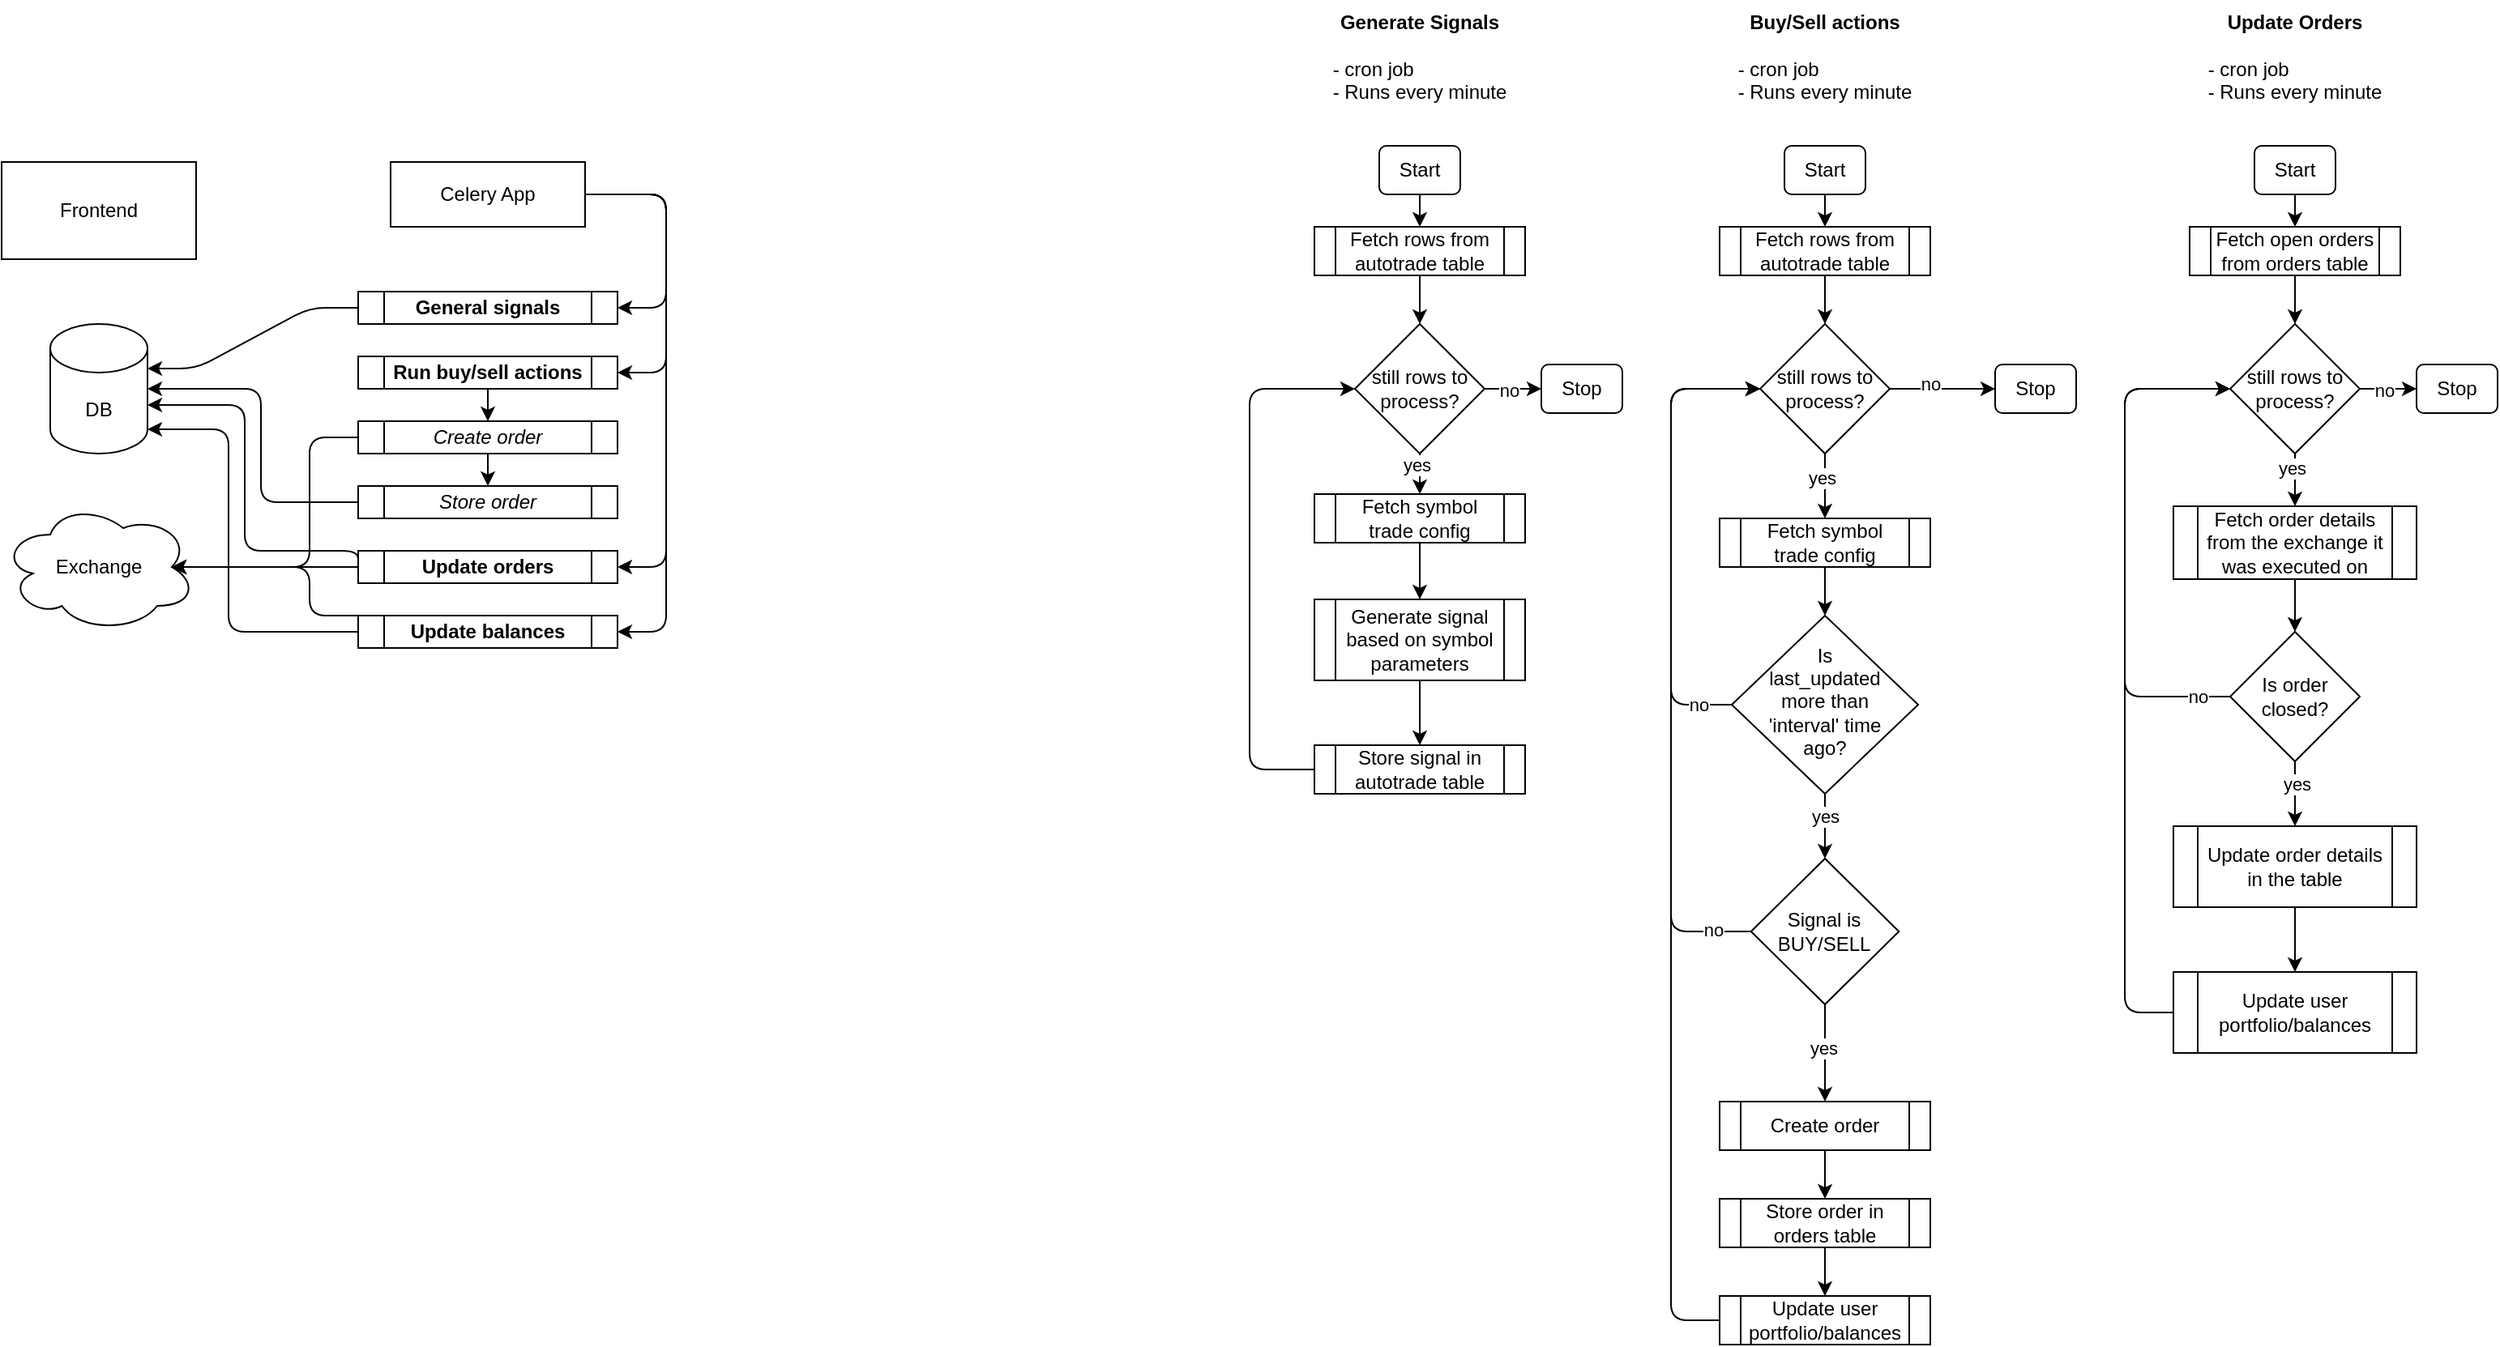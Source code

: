 <mxfile>
    <diagram id="NxhEON_cWzVBNtkijqLX" name="Page-1">
        <mxGraphModel dx="1626" dy="614" grid="1" gridSize="10" guides="1" tooltips="1" connect="1" arrows="1" fold="1" page="1" pageScale="1" pageWidth="827" pageHeight="1169" math="0" shadow="0">
            <root>
                <mxCell id="0"/>
                <mxCell id="1" parent="0"/>
                <mxCell id="4" value="Frontend" style="rounded=0;whiteSpace=wrap;html=1;" vertex="1" parent="1">
                    <mxGeometry x="100" y="110" width="120" height="60" as="geometry"/>
                </mxCell>
                <mxCell id="5" value="DB" style="shape=cylinder3;whiteSpace=wrap;html=1;boundedLbl=1;backgroundOutline=1;size=15;" vertex="1" parent="1">
                    <mxGeometry x="130" y="210" width="60" height="80" as="geometry"/>
                </mxCell>
                <mxCell id="17" style="edgeStyle=orthogonalEdgeStyle;html=1;exitX=1;exitY=0.5;exitDx=0;exitDy=0;entryX=1;entryY=0.5;entryDx=0;entryDy=0;" edge="1" parent="1" source="6" target="13">
                    <mxGeometry relative="1" as="geometry">
                        <Array as="points">
                            <mxPoint x="510" y="130"/>
                            <mxPoint x="510" y="200"/>
                        </Array>
                    </mxGeometry>
                </mxCell>
                <mxCell id="18" style="edgeStyle=orthogonalEdgeStyle;html=1;exitX=1;exitY=0.5;exitDx=0;exitDy=0;entryX=1;entryY=0.5;entryDx=0;entryDy=0;" edge="1" parent="1" source="6" target="14">
                    <mxGeometry relative="1" as="geometry">
                        <Array as="points">
                            <mxPoint x="510" y="130"/>
                            <mxPoint x="510" y="240"/>
                        </Array>
                    </mxGeometry>
                </mxCell>
                <mxCell id="29" style="edgeStyle=orthogonalEdgeStyle;html=1;exitX=1;exitY=0.5;exitDx=0;exitDy=0;entryX=1;entryY=0.5;entryDx=0;entryDy=0;" edge="1" parent="1" source="6" target="28">
                    <mxGeometry relative="1" as="geometry">
                        <Array as="points">
                            <mxPoint x="510" y="130"/>
                            <mxPoint x="510" y="360"/>
                        </Array>
                    </mxGeometry>
                </mxCell>
                <mxCell id="148" style="edgeStyle=orthogonalEdgeStyle;html=1;exitX=1;exitY=0.5;exitDx=0;exitDy=0;entryX=1;entryY=0.5;entryDx=0;entryDy=0;" edge="1" parent="1" source="6" target="147">
                    <mxGeometry relative="1" as="geometry">
                        <Array as="points">
                            <mxPoint x="510" y="130"/>
                            <mxPoint x="510" y="400"/>
                        </Array>
                    </mxGeometry>
                </mxCell>
                <mxCell id="6" value="Celery App" style="rounded=0;whiteSpace=wrap;html=1;" vertex="1" parent="1">
                    <mxGeometry x="340" y="110" width="120" height="40" as="geometry"/>
                </mxCell>
                <mxCell id="15" style="edgeStyle=entityRelationEdgeStyle;html=1;exitX=0;exitY=0.5;exitDx=0;exitDy=0;entryX=1;entryY=0;entryDx=0;entryDy=27.5;entryPerimeter=0;" edge="1" parent="1" source="13" target="5">
                    <mxGeometry relative="1" as="geometry"/>
                </mxCell>
                <mxCell id="13" value="General signals" style="shape=process;whiteSpace=wrap;html=1;backgroundOutline=1;fontStyle=1" vertex="1" parent="1">
                    <mxGeometry x="320" y="190" width="160" height="20" as="geometry"/>
                </mxCell>
                <mxCell id="21" style="edgeStyle=orthogonalEdgeStyle;html=1;exitX=0.5;exitY=1;exitDx=0;exitDy=0;entryX=0.5;entryY=0;entryDx=0;entryDy=0;" edge="1" parent="1" source="14" target="19">
                    <mxGeometry relative="1" as="geometry"/>
                </mxCell>
                <mxCell id="14" value="Run buy/sell actions" style="shape=process;whiteSpace=wrap;html=1;backgroundOutline=1;fontStyle=1" vertex="1" parent="1">
                    <mxGeometry x="320" y="230" width="160" height="20" as="geometry"/>
                </mxCell>
                <mxCell id="25" style="edgeStyle=orthogonalEdgeStyle;html=1;exitX=0;exitY=0.5;exitDx=0;exitDy=0;entryX=0.875;entryY=0.5;entryDx=0;entryDy=0;entryPerimeter=0;" edge="1" parent="1" source="19" target="24">
                    <mxGeometry relative="1" as="geometry">
                        <Array as="points">
                            <mxPoint x="290" y="280"/>
                            <mxPoint x="290" y="360"/>
                        </Array>
                    </mxGeometry>
                </mxCell>
                <mxCell id="26" style="edgeStyle=orthogonalEdgeStyle;html=1;exitX=0.5;exitY=1;exitDx=0;exitDy=0;entryX=0.5;entryY=0;entryDx=0;entryDy=0;" edge="1" parent="1" source="19" target="22">
                    <mxGeometry relative="1" as="geometry"/>
                </mxCell>
                <mxCell id="19" value="Create order" style="shape=process;whiteSpace=wrap;html=1;backgroundOutline=1;fontStyle=2" vertex="1" parent="1">
                    <mxGeometry x="320" y="270" width="160" height="20" as="geometry"/>
                </mxCell>
                <mxCell id="27" style="edgeStyle=orthogonalEdgeStyle;html=1;exitX=0;exitY=0.5;exitDx=0;exitDy=0;entryX=1;entryY=0.5;entryDx=0;entryDy=0;entryPerimeter=0;" edge="1" parent="1" source="22" target="5">
                    <mxGeometry relative="1" as="geometry">
                        <Array as="points">
                            <mxPoint x="260" y="320"/>
                            <mxPoint x="260" y="250"/>
                        </Array>
                    </mxGeometry>
                </mxCell>
                <mxCell id="22" value="Store order" style="shape=process;whiteSpace=wrap;html=1;backgroundOutline=1;fontStyle=2" vertex="1" parent="1">
                    <mxGeometry x="320" y="310" width="160" height="20" as="geometry"/>
                </mxCell>
                <mxCell id="24" value="Exchange" style="ellipse;shape=cloud;whiteSpace=wrap;html=1;" vertex="1" parent="1">
                    <mxGeometry x="100" y="320" width="120" height="80" as="geometry"/>
                </mxCell>
                <mxCell id="30" style="edgeStyle=orthogonalEdgeStyle;html=1;exitX=0;exitY=0.5;exitDx=0;exitDy=0;entryX=0.875;entryY=0.5;entryDx=0;entryDy=0;entryPerimeter=0;" edge="1" parent="1" source="28" target="24">
                    <mxGeometry relative="1" as="geometry"/>
                </mxCell>
                <mxCell id="31" style="edgeStyle=orthogonalEdgeStyle;html=1;exitX=0;exitY=0.5;exitDx=0;exitDy=0;" edge="1" parent="1" source="28">
                    <mxGeometry relative="1" as="geometry">
                        <mxPoint x="190" y="260" as="targetPoint"/>
                        <Array as="points">
                            <mxPoint x="320" y="350"/>
                            <mxPoint x="250" y="350"/>
                            <mxPoint x="250" y="260"/>
                            <mxPoint x="190" y="260"/>
                        </Array>
                    </mxGeometry>
                </mxCell>
                <mxCell id="28" value="Update orders" style="shape=process;whiteSpace=wrap;html=1;backgroundOutline=1;fontStyle=1" vertex="1" parent="1">
                    <mxGeometry x="320" y="350" width="160" height="20" as="geometry"/>
                </mxCell>
                <mxCell id="44" style="edgeStyle=orthogonalEdgeStyle;html=1;exitX=0.5;exitY=1;exitDx=0;exitDy=0;entryX=0.5;entryY=0;entryDx=0;entryDy=0;" edge="1" parent="1" source="53" target="41">
                    <mxGeometry relative="1" as="geometry">
                        <mxPoint x="975" y="130" as="sourcePoint"/>
                    </mxGeometry>
                </mxCell>
                <mxCell id="36" value="&lt;b&gt;Generate Signals&lt;/b&gt;&lt;br&gt;&lt;div style=&quot;text-align: left;&quot;&gt;&lt;br&gt;&lt;/div&gt;&lt;div style=&quot;text-align: left;&quot;&gt;- cron job&lt;/div&gt;- Runs every minute" style="text;html=1;strokeColor=none;fillColor=none;align=center;verticalAlign=middle;whiteSpace=wrap;rounded=0;" vertex="1" parent="1">
                    <mxGeometry x="915" y="10" width="120" height="70" as="geometry"/>
                </mxCell>
                <mxCell id="43" style="edgeStyle=orthogonalEdgeStyle;html=1;exitX=0.5;exitY=1;exitDx=0;exitDy=0;entryX=0.5;entryY=0;entryDx=0;entryDy=0;" edge="1" parent="1" source="41" target="42">
                    <mxGeometry relative="1" as="geometry"/>
                </mxCell>
                <mxCell id="41" value="Fetch rows from autotrade table" style="shape=process;whiteSpace=wrap;html=1;backgroundOutline=1;" vertex="1" parent="1">
                    <mxGeometry x="910" y="150" width="130" height="30" as="geometry"/>
                </mxCell>
                <mxCell id="46" style="edgeStyle=orthogonalEdgeStyle;html=1;exitX=0.5;exitY=1;exitDx=0;exitDy=0;entryX=0.5;entryY=0;entryDx=0;entryDy=0;" edge="1" parent="1" source="42" target="45">
                    <mxGeometry relative="1" as="geometry"/>
                </mxCell>
                <mxCell id="86" value="yes" style="edgeLabel;html=1;align=center;verticalAlign=middle;resizable=0;points=[];" vertex="1" connectable="0" parent="46">
                    <mxGeometry x="-0.44" y="-2" relative="1" as="geometry">
                        <mxPoint as="offset"/>
                    </mxGeometry>
                </mxCell>
                <mxCell id="49" style="edgeStyle=orthogonalEdgeStyle;html=1;exitX=1;exitY=0.5;exitDx=0;exitDy=0;entryX=0;entryY=0.5;entryDx=0;entryDy=0;" edge="1" parent="1" source="42" target="51">
                    <mxGeometry relative="1" as="geometry">
                        <mxPoint x="1080" y="250" as="targetPoint"/>
                    </mxGeometry>
                </mxCell>
                <mxCell id="85" value="no" style="edgeLabel;html=1;align=center;verticalAlign=middle;resizable=0;points=[];" vertex="1" connectable="0" parent="49">
                    <mxGeometry x="-0.143" y="-1" relative="1" as="geometry">
                        <mxPoint as="offset"/>
                    </mxGeometry>
                </mxCell>
                <mxCell id="42" value="still rows to process?" style="rhombus;whiteSpace=wrap;html=1;" vertex="1" parent="1">
                    <mxGeometry x="935" y="210" width="80" height="80" as="geometry"/>
                </mxCell>
                <mxCell id="48" style="edgeStyle=orthogonalEdgeStyle;html=1;exitX=0.5;exitY=1;exitDx=0;exitDy=0;entryX=0.5;entryY=0;entryDx=0;entryDy=0;" edge="1" parent="1" source="45" target="47">
                    <mxGeometry relative="1" as="geometry"/>
                </mxCell>
                <mxCell id="45" value="Fetch symbol trade config" style="shape=process;whiteSpace=wrap;html=1;backgroundOutline=1;" vertex="1" parent="1">
                    <mxGeometry x="910" y="315" width="130" height="30" as="geometry"/>
                </mxCell>
                <mxCell id="56" style="edgeStyle=orthogonalEdgeStyle;html=1;exitX=0.5;exitY=1;exitDx=0;exitDy=0;entryX=0.5;entryY=0;entryDx=0;entryDy=0;" edge="1" parent="1" source="47" target="55">
                    <mxGeometry relative="1" as="geometry"/>
                </mxCell>
                <mxCell id="47" value="Generate signal based on symbol parameters" style="shape=process;whiteSpace=wrap;html=1;backgroundOutline=1;" vertex="1" parent="1">
                    <mxGeometry x="910" y="380" width="130" height="50" as="geometry"/>
                </mxCell>
                <mxCell id="51" value="Stop" style="rounded=1;whiteSpace=wrap;html=1;" vertex="1" parent="1">
                    <mxGeometry x="1050" y="235" width="50" height="30" as="geometry"/>
                </mxCell>
                <mxCell id="53" value="Start" style="rounded=1;whiteSpace=wrap;html=1;" vertex="1" parent="1">
                    <mxGeometry x="950" y="100" width="50" height="30" as="geometry"/>
                </mxCell>
                <mxCell id="57" style="edgeStyle=orthogonalEdgeStyle;html=1;exitX=0;exitY=0.5;exitDx=0;exitDy=0;entryX=0;entryY=0.5;entryDx=0;entryDy=0;" edge="1" parent="1" source="55" target="42">
                    <mxGeometry relative="1" as="geometry">
                        <Array as="points">
                            <mxPoint x="870" y="485"/>
                            <mxPoint x="870" y="250"/>
                        </Array>
                    </mxGeometry>
                </mxCell>
                <mxCell id="55" value="Store signal in autotrade table" style="shape=process;whiteSpace=wrap;html=1;backgroundOutline=1;" vertex="1" parent="1">
                    <mxGeometry x="910" y="470" width="130" height="30" as="geometry"/>
                </mxCell>
                <mxCell id="58" style="edgeStyle=orthogonalEdgeStyle;html=1;exitX=0.5;exitY=1;exitDx=0;exitDy=0;entryX=0.5;entryY=0;entryDx=0;entryDy=0;" edge="1" parent="1" source="70" target="61">
                    <mxGeometry relative="1" as="geometry">
                        <mxPoint x="1225" y="130" as="sourcePoint"/>
                    </mxGeometry>
                </mxCell>
                <mxCell id="59" value="&lt;b&gt;Buy/Sell actions&lt;/b&gt;&lt;br&gt;&lt;div style=&quot;text-align: left;&quot;&gt;&lt;br&gt;&lt;/div&gt;&lt;div style=&quot;text-align: left;&quot;&gt;- cron job&lt;/div&gt;- Runs every minute" style="text;html=1;strokeColor=none;fillColor=none;align=center;verticalAlign=middle;whiteSpace=wrap;rounded=0;" vertex="1" parent="1">
                    <mxGeometry x="1165" y="10" width="120" height="70" as="geometry"/>
                </mxCell>
                <mxCell id="60" style="edgeStyle=orthogonalEdgeStyle;html=1;exitX=0.5;exitY=1;exitDx=0;exitDy=0;entryX=0.5;entryY=0;entryDx=0;entryDy=0;" edge="1" parent="1" source="61" target="64">
                    <mxGeometry relative="1" as="geometry"/>
                </mxCell>
                <mxCell id="61" value="Fetch rows from autotrade table" style="shape=process;whiteSpace=wrap;html=1;backgroundOutline=1;" vertex="1" parent="1">
                    <mxGeometry x="1160" y="150" width="130" height="30" as="geometry"/>
                </mxCell>
                <mxCell id="62" style="edgeStyle=orthogonalEdgeStyle;html=1;exitX=0.5;exitY=1;exitDx=0;exitDy=0;entryX=0.5;entryY=0;entryDx=0;entryDy=0;" edge="1" parent="1" source="64" target="66">
                    <mxGeometry relative="1" as="geometry"/>
                </mxCell>
                <mxCell id="78" value="yes" style="edgeLabel;html=1;align=center;verticalAlign=middle;resizable=0;points=[];" vertex="1" connectable="0" parent="62">
                    <mxGeometry x="-0.267" y="-2" relative="1" as="geometry">
                        <mxPoint as="offset"/>
                    </mxGeometry>
                </mxCell>
                <mxCell id="63" style="edgeStyle=orthogonalEdgeStyle;html=1;exitX=1;exitY=0.5;exitDx=0;exitDy=0;entryX=0;entryY=0.5;entryDx=0;entryDy=0;" edge="1" parent="1" source="64" target="69">
                    <mxGeometry relative="1" as="geometry">
                        <mxPoint x="1330" y="250" as="targetPoint"/>
                    </mxGeometry>
                </mxCell>
                <mxCell id="77" value="no" style="edgeLabel;html=1;align=center;verticalAlign=middle;resizable=0;points=[];" vertex="1" connectable="0" parent="63">
                    <mxGeometry x="-0.244" y="3" relative="1" as="geometry">
                        <mxPoint as="offset"/>
                    </mxGeometry>
                </mxCell>
                <mxCell id="64" value="still rows to process?" style="rhombus;whiteSpace=wrap;html=1;" vertex="1" parent="1">
                    <mxGeometry x="1185" y="210" width="80" height="80" as="geometry"/>
                </mxCell>
                <mxCell id="65" style="edgeStyle=orthogonalEdgeStyle;html=1;entryX=0.5;entryY=0;entryDx=0;entryDy=0;exitX=0.5;exitY=1;exitDx=0;exitDy=0;" edge="1" parent="1" source="66" target="73">
                    <mxGeometry relative="1" as="geometry">
                        <mxPoint x="1225" y="370" as="sourcePoint"/>
                        <mxPoint x="1225" y="400" as="targetPoint"/>
                    </mxGeometry>
                </mxCell>
                <mxCell id="66" value="Fetch symbol trade config" style="shape=process;whiteSpace=wrap;html=1;backgroundOutline=1;" vertex="1" parent="1">
                    <mxGeometry x="1160" y="330" width="130" height="30" as="geometry"/>
                </mxCell>
                <mxCell id="69" value="Stop" style="rounded=1;whiteSpace=wrap;html=1;" vertex="1" parent="1">
                    <mxGeometry x="1330" y="235" width="50" height="30" as="geometry"/>
                </mxCell>
                <mxCell id="70" value="Start" style="rounded=1;whiteSpace=wrap;html=1;" vertex="1" parent="1">
                    <mxGeometry x="1200" y="100" width="50" height="30" as="geometry"/>
                </mxCell>
                <mxCell id="83" style="edgeStyle=orthogonalEdgeStyle;html=1;exitX=0.5;exitY=1;exitDx=0;exitDy=0;entryX=0.5;entryY=0;entryDx=0;entryDy=0;" edge="1" parent="1" source="73" target="79">
                    <mxGeometry relative="1" as="geometry"/>
                </mxCell>
                <mxCell id="84" value="yes" style="edgeLabel;html=1;align=center;verticalAlign=middle;resizable=0;points=[];" vertex="1" connectable="0" parent="83">
                    <mxGeometry x="-0.3" relative="1" as="geometry">
                        <mxPoint as="offset"/>
                    </mxGeometry>
                </mxCell>
                <mxCell id="102" style="edgeStyle=orthogonalEdgeStyle;html=1;exitX=0;exitY=0.5;exitDx=0;exitDy=0;entryX=0;entryY=0.5;entryDx=0;entryDy=0;" edge="1" parent="1" source="73" target="64">
                    <mxGeometry relative="1" as="geometry">
                        <Array as="points">
                            <mxPoint x="1130" y="445"/>
                            <mxPoint x="1130" y="250"/>
                        </Array>
                    </mxGeometry>
                </mxCell>
                <mxCell id="146" value="no" style="edgeLabel;html=1;align=center;verticalAlign=middle;resizable=0;points=[];" vertex="1" connectable="0" parent="102">
                    <mxGeometry x="-0.857" relative="1" as="geometry">
                        <mxPoint as="offset"/>
                    </mxGeometry>
                </mxCell>
                <mxCell id="73" value="" style="rhombus;whiteSpace=wrap;html=1;" vertex="1" parent="1">
                    <mxGeometry x="1167.5" y="390" width="115" height="110" as="geometry"/>
                </mxCell>
                <mxCell id="74" value="Is&lt;br&gt;last_updated&lt;br&gt;more than 'interval' time ago?" style="text;html=1;strokeColor=none;fillColor=none;align=center;verticalAlign=middle;whiteSpace=wrap;rounded=0;" vertex="1" parent="1">
                    <mxGeometry x="1185" y="420" width="80" height="45" as="geometry"/>
                </mxCell>
                <mxCell id="138" style="edgeStyle=orthogonalEdgeStyle;html=1;exitX=0;exitY=0.5;exitDx=0;exitDy=0;entryX=0;entryY=0.5;entryDx=0;entryDy=0;" edge="1" parent="1" source="79" target="64">
                    <mxGeometry relative="1" as="geometry">
                        <Array as="points">
                            <mxPoint x="1130" y="585"/>
                            <mxPoint x="1130" y="250"/>
                        </Array>
                    </mxGeometry>
                </mxCell>
                <mxCell id="139" value="no" style="edgeLabel;html=1;align=center;verticalAlign=middle;resizable=0;points=[];" vertex="1" connectable="0" parent="138">
                    <mxGeometry x="-0.894" y="-1" relative="1" as="geometry">
                        <mxPoint as="offset"/>
                    </mxGeometry>
                </mxCell>
                <mxCell id="140" style="edgeStyle=orthogonalEdgeStyle;html=1;exitX=0.5;exitY=1;exitDx=0;exitDy=0;entryX=0.5;entryY=0;entryDx=0;entryDy=0;" edge="1" parent="1" source="79" target="89">
                    <mxGeometry relative="1" as="geometry"/>
                </mxCell>
                <mxCell id="141" value="yes" style="edgeLabel;html=1;align=center;verticalAlign=middle;resizable=0;points=[];" vertex="1" connectable="0" parent="140">
                    <mxGeometry x="-0.1" y="3" relative="1" as="geometry">
                        <mxPoint x="-4" as="offset"/>
                    </mxGeometry>
                </mxCell>
                <mxCell id="79" value="Signal is BUY/SELL" style="rhombus;whiteSpace=wrap;html=1;" vertex="1" parent="1">
                    <mxGeometry x="1179.38" y="540" width="91.25" height="90" as="geometry"/>
                </mxCell>
                <mxCell id="143" style="edgeStyle=orthogonalEdgeStyle;html=1;exitX=0.5;exitY=1;exitDx=0;exitDy=0;entryX=0.5;entryY=0;entryDx=0;entryDy=0;" edge="1" parent="1" source="89" target="137">
                    <mxGeometry relative="1" as="geometry"/>
                </mxCell>
                <mxCell id="89" value="Create order" style="shape=process;whiteSpace=wrap;html=1;backgroundOutline=1;" vertex="1" parent="1">
                    <mxGeometry x="1160.01" y="690" width="130" height="30" as="geometry"/>
                </mxCell>
                <mxCell id="109" style="edgeStyle=orthogonalEdgeStyle;html=1;exitX=0.5;exitY=1;exitDx=0;exitDy=0;entryX=0.5;entryY=0;entryDx=0;entryDy=0;" edge="1" parent="1" source="123" target="112">
                    <mxGeometry relative="1" as="geometry">
                        <mxPoint x="1515" y="130" as="sourcePoint"/>
                    </mxGeometry>
                </mxCell>
                <mxCell id="110" value="&lt;b&gt;Update Orders&lt;/b&gt;&lt;br&gt;&lt;div style=&quot;text-align: left;&quot;&gt;&lt;br&gt;&lt;/div&gt;&lt;div style=&quot;text-align: left;&quot;&gt;- cron job&lt;/div&gt;- Runs every minute" style="text;html=1;strokeColor=none;fillColor=none;align=center;verticalAlign=middle;whiteSpace=wrap;rounded=0;" vertex="1" parent="1">
                    <mxGeometry x="1455" y="10" width="120" height="70" as="geometry"/>
                </mxCell>
                <mxCell id="111" style="edgeStyle=orthogonalEdgeStyle;html=1;exitX=0.5;exitY=1;exitDx=0;exitDy=0;entryX=0.5;entryY=0;entryDx=0;entryDy=0;" edge="1" parent="1" source="112" target="117">
                    <mxGeometry relative="1" as="geometry"/>
                </mxCell>
                <mxCell id="112" value="Fetch open orders from orders table" style="shape=process;whiteSpace=wrap;html=1;backgroundOutline=1;" vertex="1" parent="1">
                    <mxGeometry x="1450" y="150" width="130" height="30" as="geometry"/>
                </mxCell>
                <mxCell id="113" style="edgeStyle=orthogonalEdgeStyle;html=1;exitX=0.5;exitY=1;exitDx=0;exitDy=0;entryX=0.5;entryY=0;entryDx=0;entryDy=0;" edge="1" parent="1" source="117" target="119">
                    <mxGeometry relative="1" as="geometry"/>
                </mxCell>
                <mxCell id="114" value="yes" style="edgeLabel;html=1;align=center;verticalAlign=middle;resizable=0;points=[];" vertex="1" connectable="0" parent="113">
                    <mxGeometry x="-0.44" y="-2" relative="1" as="geometry">
                        <mxPoint as="offset"/>
                    </mxGeometry>
                </mxCell>
                <mxCell id="115" style="edgeStyle=orthogonalEdgeStyle;html=1;exitX=1;exitY=0.5;exitDx=0;exitDy=0;entryX=0;entryY=0.5;entryDx=0;entryDy=0;" edge="1" parent="1" source="117" target="122">
                    <mxGeometry relative="1" as="geometry">
                        <mxPoint x="1620" y="250" as="targetPoint"/>
                    </mxGeometry>
                </mxCell>
                <mxCell id="116" value="no" style="edgeLabel;html=1;align=center;verticalAlign=middle;resizable=0;points=[];" vertex="1" connectable="0" parent="115">
                    <mxGeometry x="-0.143" y="-1" relative="1" as="geometry">
                        <mxPoint as="offset"/>
                    </mxGeometry>
                </mxCell>
                <mxCell id="117" value="still rows to process?" style="rhombus;whiteSpace=wrap;html=1;" vertex="1" parent="1">
                    <mxGeometry x="1475" y="210" width="80" height="80" as="geometry"/>
                </mxCell>
                <mxCell id="127" style="edgeStyle=orthogonalEdgeStyle;html=1;exitX=0.5;exitY=1;exitDx=0;exitDy=0;entryX=0.5;entryY=0;entryDx=0;entryDy=0;" edge="1" parent="1" source="119" target="126">
                    <mxGeometry relative="1" as="geometry"/>
                </mxCell>
                <mxCell id="119" value="Fetch order details from the exchange it was executed on" style="shape=process;whiteSpace=wrap;html=1;backgroundOutline=1;" vertex="1" parent="1">
                    <mxGeometry x="1440" y="322.5" width="150" height="45" as="geometry"/>
                </mxCell>
                <mxCell id="122" value="Stop" style="rounded=1;whiteSpace=wrap;html=1;" vertex="1" parent="1">
                    <mxGeometry x="1590" y="235" width="50" height="30" as="geometry"/>
                </mxCell>
                <mxCell id="123" value="Start" style="rounded=1;whiteSpace=wrap;html=1;" vertex="1" parent="1">
                    <mxGeometry x="1490" y="100" width="50" height="30" as="geometry"/>
                </mxCell>
                <mxCell id="128" value="" style="edgeStyle=orthogonalEdgeStyle;html=1;exitX=0;exitY=0.5;exitDx=0;exitDy=0;entryX=0;entryY=0.5;entryDx=0;entryDy=0;" edge="1" parent="1" source="126" target="117">
                    <mxGeometry relative="1" as="geometry">
                        <Array as="points">
                            <mxPoint x="1410" y="440"/>
                            <mxPoint x="1410" y="250"/>
                        </Array>
                    </mxGeometry>
                </mxCell>
                <mxCell id="132" value="no" style="edgeLabel;html=1;align=center;verticalAlign=middle;resizable=0;points=[];" vertex="1" connectable="0" parent="128">
                    <mxGeometry x="-0.9" y="3" relative="1" as="geometry">
                        <mxPoint x="-4" y="-3" as="offset"/>
                    </mxGeometry>
                </mxCell>
                <mxCell id="130" style="edgeStyle=orthogonalEdgeStyle;html=1;exitX=0.5;exitY=1;exitDx=0;exitDy=0;entryX=0.5;entryY=0;entryDx=0;entryDy=0;" edge="1" parent="1" source="126" target="129">
                    <mxGeometry relative="1" as="geometry"/>
                </mxCell>
                <mxCell id="131" value="yes" style="edgeLabel;html=1;align=center;verticalAlign=middle;resizable=0;points=[];" vertex="1" connectable="0" parent="130">
                    <mxGeometry x="-0.3" y="1" relative="1" as="geometry">
                        <mxPoint as="offset"/>
                    </mxGeometry>
                </mxCell>
                <mxCell id="126" value="Is order closed?" style="rhombus;whiteSpace=wrap;html=1;" vertex="1" parent="1">
                    <mxGeometry x="1475" y="400" width="80" height="80" as="geometry"/>
                </mxCell>
                <mxCell id="135" style="edgeStyle=orthogonalEdgeStyle;html=1;exitX=0.5;exitY=1;exitDx=0;exitDy=0;entryX=0.5;entryY=0;entryDx=0;entryDy=0;" edge="1" parent="1" source="129" target="134">
                    <mxGeometry relative="1" as="geometry"/>
                </mxCell>
                <mxCell id="129" value="Update order details in the table" style="shape=process;whiteSpace=wrap;html=1;backgroundOutline=1;" vertex="1" parent="1">
                    <mxGeometry x="1440" y="520" width="150" height="50" as="geometry"/>
                </mxCell>
                <mxCell id="136" style="edgeStyle=orthogonalEdgeStyle;html=1;exitX=0;exitY=0.5;exitDx=0;exitDy=0;entryX=0;entryY=0.5;entryDx=0;entryDy=0;" edge="1" parent="1" source="134" target="117">
                    <mxGeometry relative="1" as="geometry">
                        <Array as="points">
                            <mxPoint x="1410" y="635"/>
                            <mxPoint x="1410" y="250"/>
                        </Array>
                    </mxGeometry>
                </mxCell>
                <mxCell id="134" value="Update user portfolio/balances" style="shape=process;whiteSpace=wrap;html=1;backgroundOutline=1;" vertex="1" parent="1">
                    <mxGeometry x="1440" y="610" width="150" height="50" as="geometry"/>
                </mxCell>
                <mxCell id="144" style="edgeStyle=orthogonalEdgeStyle;html=1;exitX=0.5;exitY=1;exitDx=0;exitDy=0;entryX=0.5;entryY=0;entryDx=0;entryDy=0;" edge="1" parent="1" source="137" target="142">
                    <mxGeometry relative="1" as="geometry"/>
                </mxCell>
                <mxCell id="137" value="Store order in orders table" style="shape=process;whiteSpace=wrap;html=1;backgroundOutline=1;" vertex="1" parent="1">
                    <mxGeometry x="1160" y="750" width="130" height="30" as="geometry"/>
                </mxCell>
                <mxCell id="145" style="edgeStyle=orthogonalEdgeStyle;html=1;exitX=0;exitY=0.5;exitDx=0;exitDy=0;entryX=0;entryY=0.5;entryDx=0;entryDy=0;" edge="1" parent="1" source="142" target="64">
                    <mxGeometry relative="1" as="geometry">
                        <Array as="points">
                            <mxPoint x="1130" y="825"/>
                            <mxPoint x="1130" y="250"/>
                        </Array>
                    </mxGeometry>
                </mxCell>
                <mxCell id="142" value="Update user portfolio/balances" style="shape=process;whiteSpace=wrap;html=1;backgroundOutline=1;" vertex="1" parent="1">
                    <mxGeometry x="1160" y="810" width="130" height="30" as="geometry"/>
                </mxCell>
                <mxCell id="151" style="edgeStyle=orthogonalEdgeStyle;html=1;exitX=0;exitY=0.5;exitDx=0;exitDy=0;entryX=1;entryY=1;entryDx=0;entryDy=-15;entryPerimeter=0;" edge="1" parent="1" source="147" target="5">
                    <mxGeometry relative="1" as="geometry">
                        <Array as="points">
                            <mxPoint x="240" y="400"/>
                            <mxPoint x="240" y="275"/>
                        </Array>
                    </mxGeometry>
                </mxCell>
                <mxCell id="152" style="edgeStyle=orthogonalEdgeStyle;html=1;exitX=0;exitY=0;exitDx=0;exitDy=0;entryX=0.875;entryY=0.5;entryDx=0;entryDy=0;entryPerimeter=0;" edge="1" parent="1" source="147" target="24">
                    <mxGeometry relative="1" as="geometry">
                        <Array as="points">
                            <mxPoint x="290" y="390"/>
                            <mxPoint x="290" y="360"/>
                        </Array>
                    </mxGeometry>
                </mxCell>
                <mxCell id="147" value="Update balances" style="shape=process;whiteSpace=wrap;html=1;backgroundOutline=1;fontStyle=1" vertex="1" parent="1">
                    <mxGeometry x="320" y="390" width="160" height="20" as="geometry"/>
                </mxCell>
            </root>
        </mxGraphModel>
    </diagram>
</mxfile>